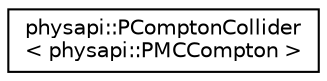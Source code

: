 digraph "Graphical Class Hierarchy"
{
 // LATEX_PDF_SIZE
  edge [fontname="Helvetica",fontsize="10",labelfontname="Helvetica",labelfontsize="10"];
  node [fontname="Helvetica",fontsize="10",shape=record];
  rankdir="LR";
  Node0 [label="physapi::PComptonCollider\l\< physapi::PMCCompton \>",height=0.2,width=0.4,color="black", fillcolor="white", style="filled",URL="$classphysapi_1_1_p_compton_collider.html",tooltip=" "];
}
